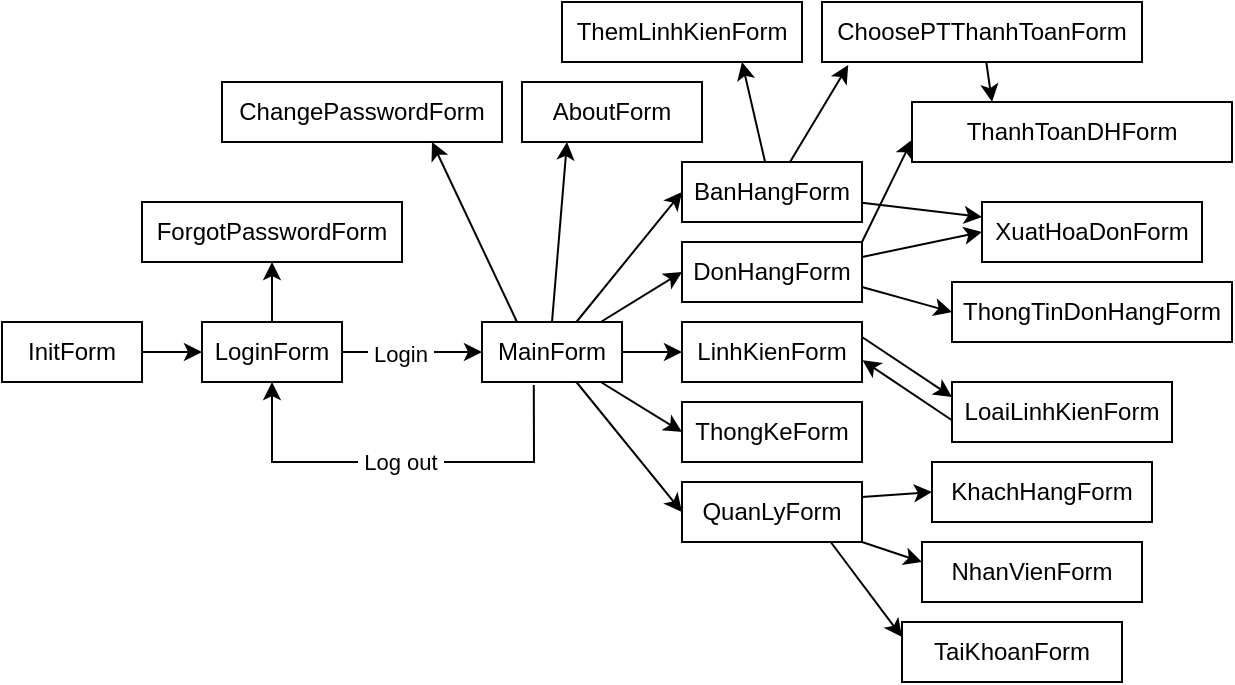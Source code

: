 <mxfile version="21.7.5" type="device">
  <diagram name="Page-1" id="8Cvl1WWkDyhwgarbgdlQ">
    <mxGraphModel dx="761" dy="329" grid="1" gridSize="10" guides="1" tooltips="1" connect="1" arrows="1" fold="1" page="1" pageScale="1" pageWidth="850" pageHeight="1100" math="0" shadow="0">
      <root>
        <mxCell id="0" />
        <mxCell id="1" parent="0" />
        <mxCell id="3gm48HW7OMUv2JIPXkFY-5" style="rounded=0;orthogonalLoop=1;jettySize=auto;html=1;entryX=0;entryY=0.5;entryDx=0;entryDy=0;" edge="1" parent="1" source="3gm48HW7OMUv2JIPXkFY-1" target="3gm48HW7OMUv2JIPXkFY-3">
          <mxGeometry relative="1" as="geometry" />
        </mxCell>
        <mxCell id="3gm48HW7OMUv2JIPXkFY-1" value="InitForm" style="rounded=0;whiteSpace=wrap;html=1;" vertex="1" parent="1">
          <mxGeometry x="80" y="190" width="70" height="30" as="geometry" />
        </mxCell>
        <mxCell id="3gm48HW7OMUv2JIPXkFY-6" style="rounded=0;orthogonalLoop=1;jettySize=auto;html=1;entryX=0;entryY=0.5;entryDx=0;entryDy=0;" edge="1" parent="1" source="3gm48HW7OMUv2JIPXkFY-3" target="3gm48HW7OMUv2JIPXkFY-4">
          <mxGeometry relative="1" as="geometry" />
        </mxCell>
        <mxCell id="3gm48HW7OMUv2JIPXkFY-22" value="&amp;nbsp;Login&amp;nbsp;" style="edgeLabel;html=1;align=center;verticalAlign=middle;resizable=0;points=[];" vertex="1" connectable="0" parent="3gm48HW7OMUv2JIPXkFY-6">
          <mxGeometry x="-0.19" y="-1" relative="1" as="geometry">
            <mxPoint as="offset" />
          </mxGeometry>
        </mxCell>
        <mxCell id="3gm48HW7OMUv2JIPXkFY-9" style="rounded=0;orthogonalLoop=1;jettySize=auto;html=1;entryX=0.5;entryY=1;entryDx=0;entryDy=0;" edge="1" parent="1" source="3gm48HW7OMUv2JIPXkFY-3" target="3gm48HW7OMUv2JIPXkFY-7">
          <mxGeometry relative="1" as="geometry" />
        </mxCell>
        <mxCell id="3gm48HW7OMUv2JIPXkFY-3" value="LoginForm" style="rounded=0;whiteSpace=wrap;html=1;" vertex="1" parent="1">
          <mxGeometry x="180" y="190" width="70" height="30" as="geometry" />
        </mxCell>
        <mxCell id="3gm48HW7OMUv2JIPXkFY-15" style="rounded=0;orthogonalLoop=1;jettySize=auto;html=1;entryX=0;entryY=0.5;entryDx=0;entryDy=0;" edge="1" parent="1" source="3gm48HW7OMUv2JIPXkFY-4" target="3gm48HW7OMUv2JIPXkFY-10">
          <mxGeometry relative="1" as="geometry" />
        </mxCell>
        <mxCell id="3gm48HW7OMUv2JIPXkFY-16" style="rounded=0;orthogonalLoop=1;jettySize=auto;html=1;entryX=0;entryY=0.5;entryDx=0;entryDy=0;" edge="1" parent="1" source="3gm48HW7OMUv2JIPXkFY-4" target="3gm48HW7OMUv2JIPXkFY-11">
          <mxGeometry relative="1" as="geometry" />
        </mxCell>
        <mxCell id="3gm48HW7OMUv2JIPXkFY-17" style="rounded=0;orthogonalLoop=1;jettySize=auto;html=1;entryX=0;entryY=0.5;entryDx=0;entryDy=0;" edge="1" parent="1" source="3gm48HW7OMUv2JIPXkFY-4" target="3gm48HW7OMUv2JIPXkFY-12">
          <mxGeometry relative="1" as="geometry" />
        </mxCell>
        <mxCell id="3gm48HW7OMUv2JIPXkFY-18" style="rounded=0;orthogonalLoop=1;jettySize=auto;html=1;entryX=0;entryY=0.5;entryDx=0;entryDy=0;" edge="1" parent="1" source="3gm48HW7OMUv2JIPXkFY-4" target="3gm48HW7OMUv2JIPXkFY-14">
          <mxGeometry relative="1" as="geometry" />
        </mxCell>
        <mxCell id="3gm48HW7OMUv2JIPXkFY-19" style="rounded=0;orthogonalLoop=1;jettySize=auto;html=1;entryX=0;entryY=0.5;entryDx=0;entryDy=0;" edge="1" parent="1" source="3gm48HW7OMUv2JIPXkFY-4" target="3gm48HW7OMUv2JIPXkFY-13">
          <mxGeometry relative="1" as="geometry" />
        </mxCell>
        <mxCell id="3gm48HW7OMUv2JIPXkFY-4" value="MainForm" style="rounded=0;whiteSpace=wrap;html=1;" vertex="1" parent="1">
          <mxGeometry x="320" y="190" width="70" height="30" as="geometry" />
        </mxCell>
        <mxCell id="3gm48HW7OMUv2JIPXkFY-7" value="ForgotPasswordForm" style="rounded=0;whiteSpace=wrap;html=1;" vertex="1" parent="1">
          <mxGeometry x="150" y="130" width="130" height="30" as="geometry" />
        </mxCell>
        <mxCell id="3gm48HW7OMUv2JIPXkFY-46" style="rounded=0;orthogonalLoop=1;jettySize=auto;html=1;entryX=0.082;entryY=1.051;entryDx=0;entryDy=0;entryPerimeter=0;" edge="1" parent="1" source="3gm48HW7OMUv2JIPXkFY-10" target="3gm48HW7OMUv2JIPXkFY-44">
          <mxGeometry relative="1" as="geometry" />
        </mxCell>
        <mxCell id="3gm48HW7OMUv2JIPXkFY-51" style="rounded=0;orthogonalLoop=1;jettySize=auto;html=1;entryX=0.75;entryY=1;entryDx=0;entryDy=0;" edge="1" parent="1" source="3gm48HW7OMUv2JIPXkFY-10" target="3gm48HW7OMUv2JIPXkFY-50">
          <mxGeometry relative="1" as="geometry" />
        </mxCell>
        <mxCell id="3gm48HW7OMUv2JIPXkFY-55" style="rounded=0;orthogonalLoop=1;jettySize=auto;html=1;entryX=0;entryY=0.25;entryDx=0;entryDy=0;" edge="1" parent="1" source="3gm48HW7OMUv2JIPXkFY-10" target="3gm48HW7OMUv2JIPXkFY-53">
          <mxGeometry relative="1" as="geometry" />
        </mxCell>
        <mxCell id="3gm48HW7OMUv2JIPXkFY-10" value="BanHangForm" style="rounded=0;whiteSpace=wrap;html=1;" vertex="1" parent="1">
          <mxGeometry x="420" y="110" width="90" height="30" as="geometry" />
        </mxCell>
        <mxCell id="3gm48HW7OMUv2JIPXkFY-49" style="rounded=0;orthogonalLoop=1;jettySize=auto;html=1;entryX=0;entryY=0.629;entryDx=0;entryDy=0;entryPerimeter=0;exitX=1;exitY=0;exitDx=0;exitDy=0;" edge="1" parent="1" source="3gm48HW7OMUv2JIPXkFY-11" target="3gm48HW7OMUv2JIPXkFY-47">
          <mxGeometry relative="1" as="geometry" />
        </mxCell>
        <mxCell id="3gm48HW7OMUv2JIPXkFY-11" value="DonHangForm" style="rounded=0;whiteSpace=wrap;html=1;" vertex="1" parent="1">
          <mxGeometry x="420" y="150" width="90" height="30" as="geometry" />
        </mxCell>
        <mxCell id="3gm48HW7OMUv2JIPXkFY-38" style="rounded=0;orthogonalLoop=1;jettySize=auto;html=1;entryX=0;entryY=0.25;entryDx=0;entryDy=0;exitX=1;exitY=0.25;exitDx=0;exitDy=0;" edge="1" parent="1" source="3gm48HW7OMUv2JIPXkFY-12" target="3gm48HW7OMUv2JIPXkFY-37">
          <mxGeometry relative="1" as="geometry" />
        </mxCell>
        <mxCell id="3gm48HW7OMUv2JIPXkFY-12" value="LinhKienForm" style="rounded=0;whiteSpace=wrap;html=1;" vertex="1" parent="1">
          <mxGeometry x="420" y="190" width="90" height="30" as="geometry" />
        </mxCell>
        <mxCell id="3gm48HW7OMUv2JIPXkFY-13" value="ThongKeForm" style="rounded=0;whiteSpace=wrap;html=1;" vertex="1" parent="1">
          <mxGeometry x="420" y="230" width="90" height="30" as="geometry" />
        </mxCell>
        <mxCell id="3gm48HW7OMUv2JIPXkFY-14" value="QuanLyForm" style="rounded=0;whiteSpace=wrap;html=1;" vertex="1" parent="1">
          <mxGeometry x="420" y="270" width="90" height="30" as="geometry" />
        </mxCell>
        <mxCell id="3gm48HW7OMUv2JIPXkFY-20" value="" style="endArrow=classic;html=1;rounded=0;exitX=0.37;exitY=1.051;exitDx=0;exitDy=0;exitPerimeter=0;entryX=0.5;entryY=1;entryDx=0;entryDy=0;" edge="1" parent="1" source="3gm48HW7OMUv2JIPXkFY-4" target="3gm48HW7OMUv2JIPXkFY-3">
          <mxGeometry width="50" height="50" relative="1" as="geometry">
            <mxPoint x="290" y="290" as="sourcePoint" />
            <mxPoint x="220" y="260" as="targetPoint" />
            <Array as="points">
              <mxPoint x="346" y="260" />
              <mxPoint x="215" y="260" />
            </Array>
          </mxGeometry>
        </mxCell>
        <mxCell id="3gm48HW7OMUv2JIPXkFY-21" value="&amp;nbsp;Log out&amp;nbsp;" style="edgeLabel;html=1;align=center;verticalAlign=middle;resizable=0;points=[];" vertex="1" connectable="0" parent="3gm48HW7OMUv2JIPXkFY-20">
          <mxGeometry x="0.014" y="2" relative="1" as="geometry">
            <mxPoint y="-2" as="offset" />
          </mxGeometry>
        </mxCell>
        <mxCell id="3gm48HW7OMUv2JIPXkFY-24" value="AboutForm" style="rounded=0;whiteSpace=wrap;html=1;" vertex="1" parent="1">
          <mxGeometry x="340" y="70" width="90" height="30" as="geometry" />
        </mxCell>
        <mxCell id="3gm48HW7OMUv2JIPXkFY-25" style="rounded=0;orthogonalLoop=1;jettySize=auto;html=1;entryX=0.25;entryY=1;entryDx=0;entryDy=0;exitX=0.5;exitY=0;exitDx=0;exitDy=0;" edge="1" parent="1" source="3gm48HW7OMUv2JIPXkFY-4" target="3gm48HW7OMUv2JIPXkFY-24">
          <mxGeometry relative="1" as="geometry">
            <mxPoint x="300" y="190" as="sourcePoint" />
            <mxPoint x="353" y="125" as="targetPoint" />
          </mxGeometry>
        </mxCell>
        <mxCell id="3gm48HW7OMUv2JIPXkFY-27" value="ChangePasswordForm" style="rounded=0;whiteSpace=wrap;html=1;" vertex="1" parent="1">
          <mxGeometry x="190" y="70" width="140" height="30" as="geometry" />
        </mxCell>
        <mxCell id="3gm48HW7OMUv2JIPXkFY-28" style="rounded=0;orthogonalLoop=1;jettySize=auto;html=1;entryX=0.75;entryY=1;entryDx=0;entryDy=0;exitX=0.25;exitY=0;exitDx=0;exitDy=0;" edge="1" parent="1" target="3gm48HW7OMUv2JIPXkFY-27" source="3gm48HW7OMUv2JIPXkFY-4">
          <mxGeometry relative="1" as="geometry">
            <mxPoint x="295" y="160" as="sourcePoint" />
            <mxPoint x="293" y="95" as="targetPoint" />
          </mxGeometry>
        </mxCell>
        <mxCell id="3gm48HW7OMUv2JIPXkFY-29" value="KhachHangForm" style="rounded=0;whiteSpace=wrap;html=1;" vertex="1" parent="1">
          <mxGeometry x="545" y="260" width="110" height="30" as="geometry" />
        </mxCell>
        <mxCell id="3gm48HW7OMUv2JIPXkFY-30" value="NhanVienForm" style="rounded=0;whiteSpace=wrap;html=1;" vertex="1" parent="1">
          <mxGeometry x="540" y="300" width="110" height="30" as="geometry" />
        </mxCell>
        <mxCell id="3gm48HW7OMUv2JIPXkFY-31" value="TaiKhoanForm" style="rounded=0;whiteSpace=wrap;html=1;" vertex="1" parent="1">
          <mxGeometry x="530" y="340" width="110" height="30" as="geometry" />
        </mxCell>
        <mxCell id="3gm48HW7OMUv2JIPXkFY-33" style="rounded=0;orthogonalLoop=1;jettySize=auto;html=1;entryX=0;entryY=0.5;entryDx=0;entryDy=0;exitX=1;exitY=0.25;exitDx=0;exitDy=0;" edge="1" parent="1" source="3gm48HW7OMUv2JIPXkFY-14" target="3gm48HW7OMUv2JIPXkFY-29">
          <mxGeometry relative="1" as="geometry">
            <mxPoint x="377" y="230" as="sourcePoint" />
            <mxPoint x="430" y="295" as="targetPoint" />
          </mxGeometry>
        </mxCell>
        <mxCell id="3gm48HW7OMUv2JIPXkFY-35" style="rounded=0;orthogonalLoop=1;jettySize=auto;html=1;entryX=0;entryY=0.333;entryDx=0;entryDy=0;exitX=1;exitY=1;exitDx=0;exitDy=0;entryPerimeter=0;" edge="1" parent="1" source="3gm48HW7OMUv2JIPXkFY-14" target="3gm48HW7OMUv2JIPXkFY-30">
          <mxGeometry relative="1" as="geometry">
            <mxPoint x="520" y="295" as="sourcePoint" />
            <mxPoint x="550" y="295" as="targetPoint" />
          </mxGeometry>
        </mxCell>
        <mxCell id="3gm48HW7OMUv2JIPXkFY-36" style="rounded=0;orthogonalLoop=1;jettySize=auto;html=1;entryX=0;entryY=0.25;entryDx=0;entryDy=0;exitX=0.826;exitY=1;exitDx=0;exitDy=0;exitPerimeter=0;" edge="1" parent="1" source="3gm48HW7OMUv2JIPXkFY-14" target="3gm48HW7OMUv2JIPXkFY-31">
          <mxGeometry relative="1" as="geometry">
            <mxPoint x="495" y="302" as="sourcePoint" />
            <mxPoint x="540" y="320" as="targetPoint" />
          </mxGeometry>
        </mxCell>
        <mxCell id="3gm48HW7OMUv2JIPXkFY-37" value="LoaiLinhKienForm" style="rounded=0;whiteSpace=wrap;html=1;" vertex="1" parent="1">
          <mxGeometry x="555" y="220" width="110" height="30" as="geometry" />
        </mxCell>
        <mxCell id="3gm48HW7OMUv2JIPXkFY-39" style="rounded=0;orthogonalLoop=1;jettySize=auto;html=1;entryX=1.003;entryY=0.638;entryDx=0;entryDy=0;entryPerimeter=0;exitX=0;exitY=0.638;exitDx=0;exitDy=0;exitPerimeter=0;" edge="1" parent="1" source="3gm48HW7OMUv2JIPXkFY-37" target="3gm48HW7OMUv2JIPXkFY-12">
          <mxGeometry relative="1" as="geometry">
            <mxPoint x="530" y="220" as="sourcePoint" />
            <mxPoint x="550" y="208" as="targetPoint" />
            <Array as="points" />
          </mxGeometry>
        </mxCell>
        <mxCell id="3gm48HW7OMUv2JIPXkFY-40" value="ThongTinDonHangForm" style="rounded=0;whiteSpace=wrap;html=1;" vertex="1" parent="1">
          <mxGeometry x="555" y="170" width="140" height="30" as="geometry" />
        </mxCell>
        <mxCell id="3gm48HW7OMUv2JIPXkFY-41" style="rounded=0;orthogonalLoop=1;jettySize=auto;html=1;entryX=0;entryY=0.5;entryDx=0;entryDy=0;exitX=1;exitY=0.75;exitDx=0;exitDy=0;" edge="1" parent="1" source="3gm48HW7OMUv2JIPXkFY-11" target="3gm48HW7OMUv2JIPXkFY-40">
          <mxGeometry relative="1" as="geometry">
            <mxPoint x="520" y="208" as="sourcePoint" />
            <mxPoint x="550" y="208" as="targetPoint" />
          </mxGeometry>
        </mxCell>
        <mxCell id="3gm48HW7OMUv2JIPXkFY-48" style="rounded=0;orthogonalLoop=1;jettySize=auto;html=1;entryX=0.25;entryY=0;entryDx=0;entryDy=0;" edge="1" parent="1" source="3gm48HW7OMUv2JIPXkFY-44" target="3gm48HW7OMUv2JIPXkFY-47">
          <mxGeometry relative="1" as="geometry" />
        </mxCell>
        <mxCell id="3gm48HW7OMUv2JIPXkFY-44" value="ChoosePTThanhToanForm" style="rounded=0;whiteSpace=wrap;html=1;" vertex="1" parent="1">
          <mxGeometry x="490" y="30" width="160" height="30" as="geometry" />
        </mxCell>
        <mxCell id="3gm48HW7OMUv2JIPXkFY-47" value="ThanhToanDHForm" style="rounded=0;whiteSpace=wrap;html=1;" vertex="1" parent="1">
          <mxGeometry x="535" y="80" width="160" height="30" as="geometry" />
        </mxCell>
        <mxCell id="3gm48HW7OMUv2JIPXkFY-50" value="ThemLinhKienForm" style="rounded=0;whiteSpace=wrap;html=1;" vertex="1" parent="1">
          <mxGeometry x="360" y="30" width="120" height="30" as="geometry" />
        </mxCell>
        <mxCell id="3gm48HW7OMUv2JIPXkFY-53" value="XuatHoaDonForm" style="rounded=0;whiteSpace=wrap;html=1;" vertex="1" parent="1">
          <mxGeometry x="570" y="130" width="110" height="30" as="geometry" />
        </mxCell>
        <mxCell id="3gm48HW7OMUv2JIPXkFY-54" style="rounded=0;orthogonalLoop=1;jettySize=auto;html=1;entryX=0;entryY=0.5;entryDx=0;entryDy=0;exitX=1;exitY=0.25;exitDx=0;exitDy=0;" edge="1" parent="1" source="3gm48HW7OMUv2JIPXkFY-11" target="3gm48HW7OMUv2JIPXkFY-53">
          <mxGeometry relative="1" as="geometry">
            <mxPoint x="520" y="183" as="sourcePoint" />
            <mxPoint x="565" y="195" as="targetPoint" />
          </mxGeometry>
        </mxCell>
      </root>
    </mxGraphModel>
  </diagram>
</mxfile>
